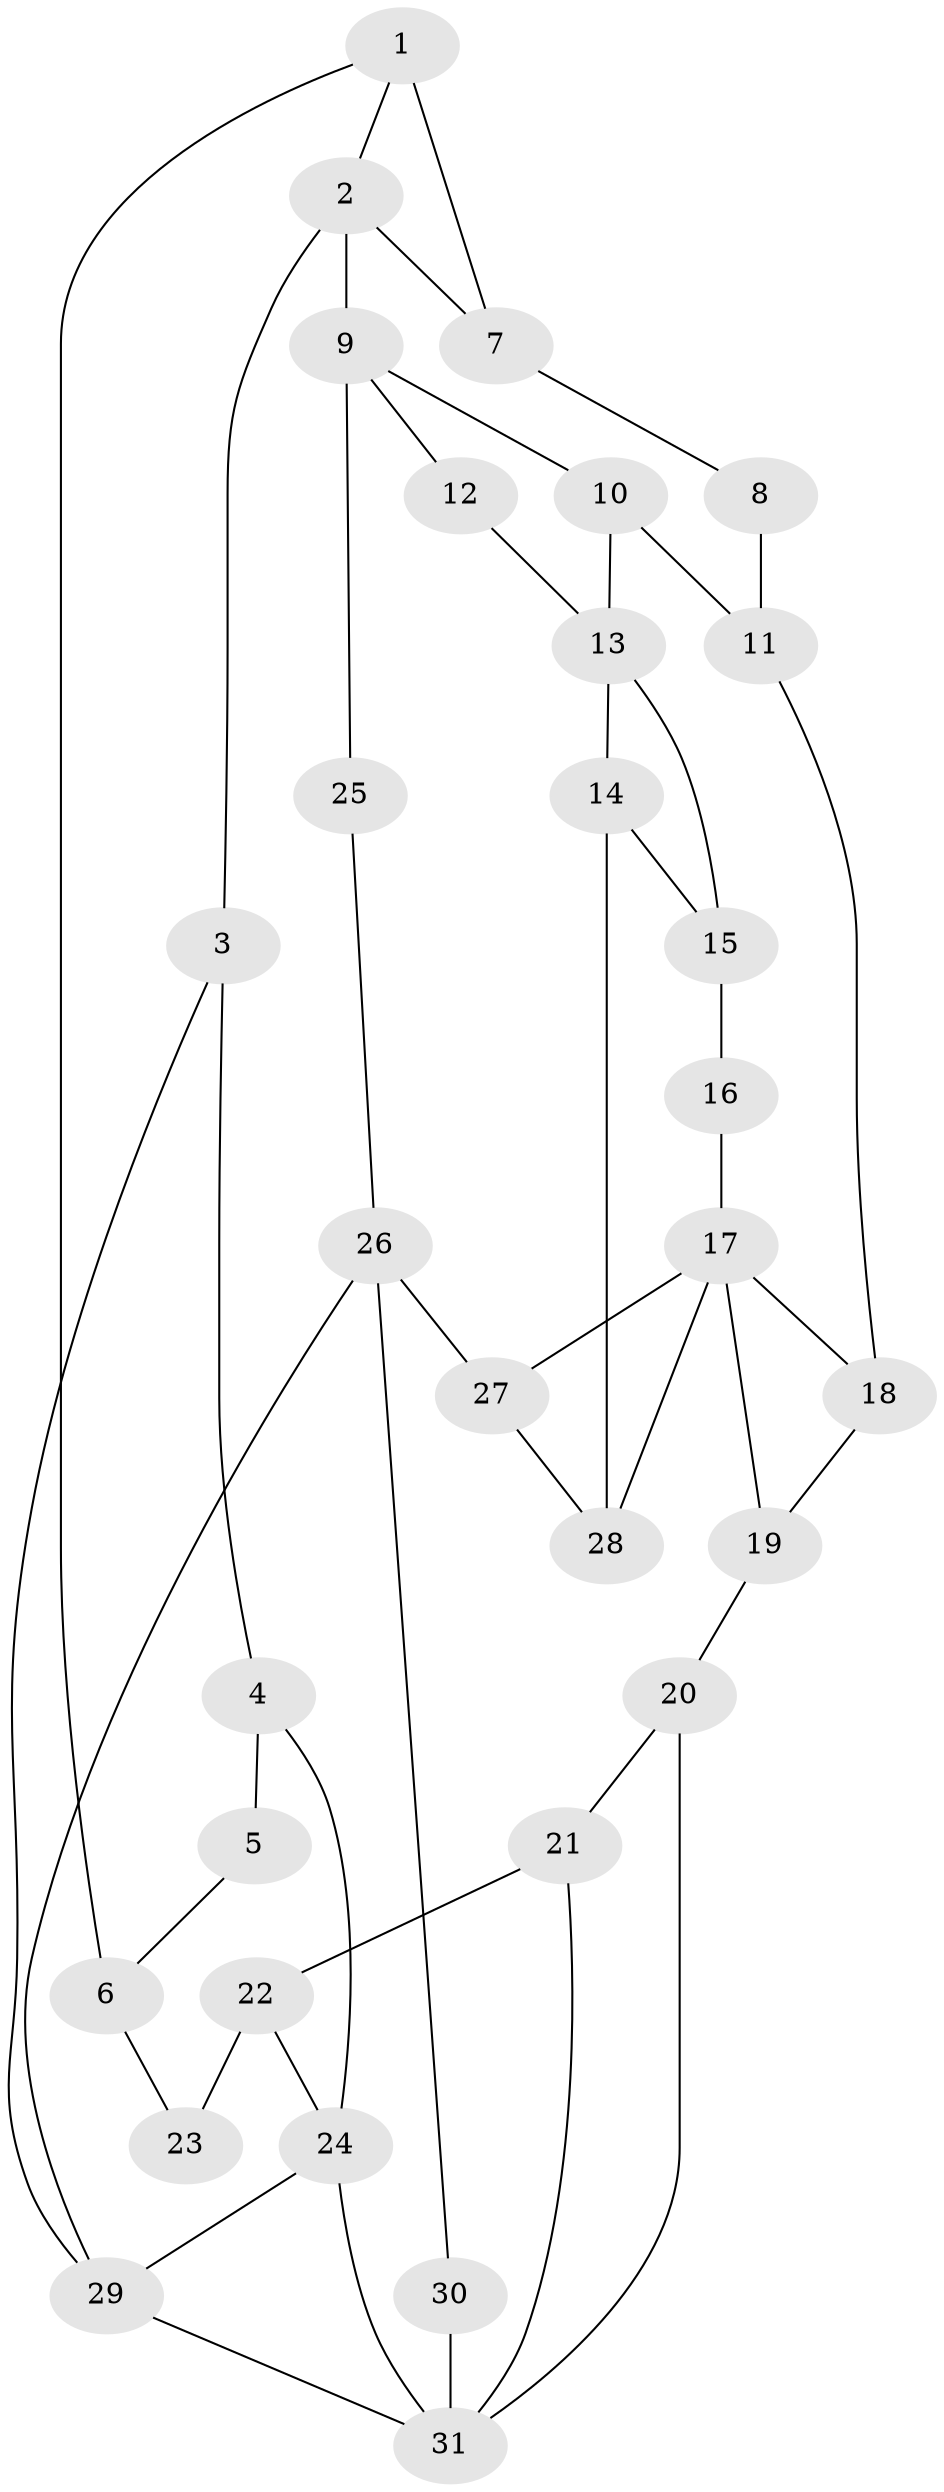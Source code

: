 // original degree distribution, {3: 0.03225806451612903, 4: 0.25806451612903225, 5: 0.4838709677419355, 6: 0.22580645161290322}
// Generated by graph-tools (version 1.1) at 2025/54/03/04/25 22:54:48]
// undirected, 31 vertices, 48 edges
graph export_dot {
  node [color=gray90,style=filled];
  1;
  2;
  3;
  4;
  5;
  6;
  7;
  8;
  9;
  10;
  11;
  12;
  13;
  14;
  15;
  16;
  17;
  18;
  19;
  20;
  21;
  22;
  23;
  24;
  25;
  26;
  27;
  28;
  29;
  30;
  31;
  1 -- 2 [weight=1.0];
  1 -- 6 [weight=1.0];
  1 -- 7 [weight=2.0];
  2 -- 3 [weight=2.0];
  2 -- 7 [weight=1.0];
  2 -- 9 [weight=2.0];
  3 -- 4 [weight=1.0];
  3 -- 29 [weight=1.0];
  4 -- 5 [weight=1.0];
  4 -- 24 [weight=2.0];
  5 -- 6 [weight=1.0];
  6 -- 23 [weight=1.0];
  7 -- 8 [weight=2.0];
  8 -- 11 [weight=1.0];
  9 -- 10 [weight=1.0];
  9 -- 12 [weight=1.0];
  9 -- 25 [weight=2.0];
  10 -- 11 [weight=1.0];
  10 -- 13 [weight=2.0];
  11 -- 18 [weight=1.0];
  12 -- 13 [weight=2.0];
  13 -- 14 [weight=1.0];
  13 -- 15 [weight=1.0];
  14 -- 15 [weight=1.0];
  14 -- 28 [weight=1.0];
  15 -- 16 [weight=1.0];
  16 -- 17 [weight=2.0];
  17 -- 18 [weight=1.0];
  17 -- 19 [weight=1.0];
  17 -- 27 [weight=1.0];
  17 -- 28 [weight=1.0];
  18 -- 19 [weight=1.0];
  19 -- 20 [weight=1.0];
  20 -- 21 [weight=1.0];
  20 -- 31 [weight=1.0];
  21 -- 22 [weight=2.0];
  21 -- 31 [weight=1.0];
  22 -- 23 [weight=2.0];
  22 -- 24 [weight=2.0];
  24 -- 29 [weight=1.0];
  24 -- 31 [weight=1.0];
  25 -- 26 [weight=2.0];
  26 -- 27 [weight=2.0];
  26 -- 29 [weight=1.0];
  26 -- 30 [weight=1.0];
  27 -- 28 [weight=1.0];
  29 -- 31 [weight=1.0];
  30 -- 31 [weight=2.0];
}

